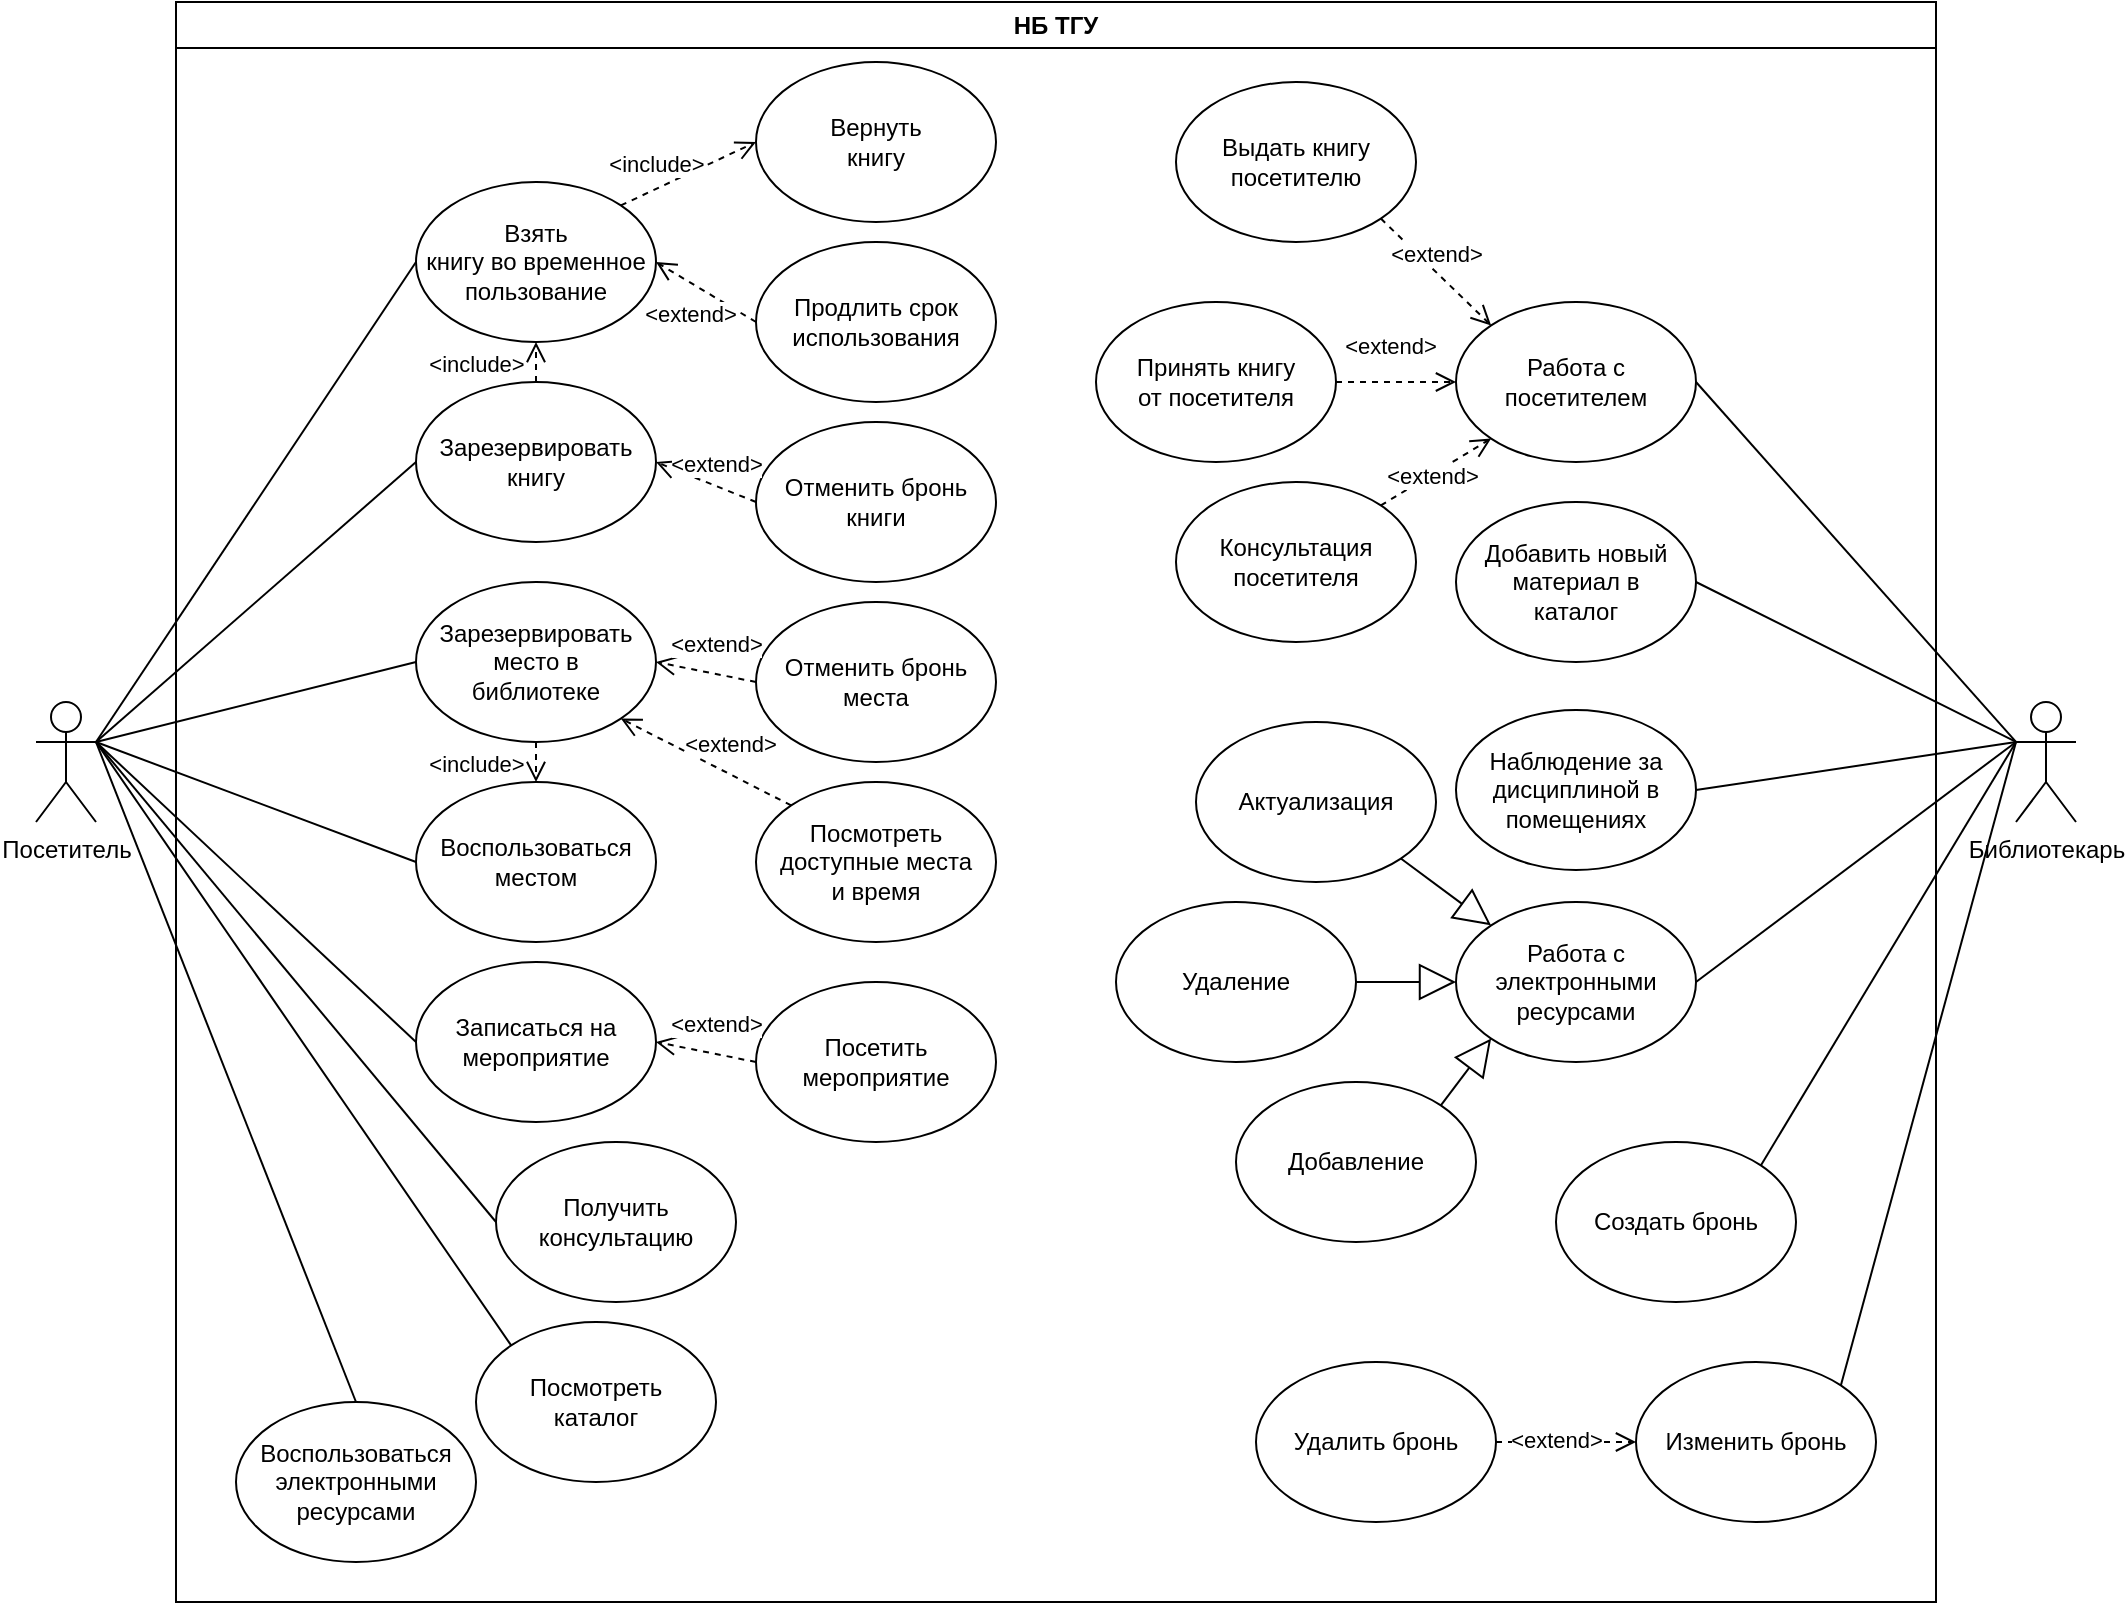 <mxfile version="24.7.17">
  <diagram name="Page-1" id="aXH7dpIs6Sqpf87ATUKA">
    <mxGraphModel dx="1257" dy="765" grid="1" gridSize="10" guides="1" tooltips="1" connect="1" arrows="1" fold="1" page="1" pageScale="1" pageWidth="1169" pageHeight="827" math="0" shadow="0">
      <root>
        <mxCell id="0" />
        <mxCell id="1" parent="0" />
        <mxCell id="HNm3cFTyr4UYgs1CFmEH-2" value="НБ ТГУ" style="swimlane;whiteSpace=wrap;html=1;" parent="1" vertex="1">
          <mxGeometry x="160" y="20" width="880" height="800" as="geometry" />
        </mxCell>
        <mxCell id="HNm3cFTyr4UYgs1CFmEH-9" value="Взять&lt;div&gt;книгу во временное пользование&lt;/div&gt;" style="ellipse;whiteSpace=wrap;html=1;" parent="HNm3cFTyr4UYgs1CFmEH-2" vertex="1">
          <mxGeometry x="120" y="90" width="120" height="80" as="geometry" />
        </mxCell>
        <mxCell id="HNm3cFTyr4UYgs1CFmEH-10" value="&lt;div&gt;Зарезервировать&lt;/div&gt;&lt;div&gt;место в&lt;/div&gt;&lt;div&gt;библиотеке&lt;/div&gt;" style="ellipse;whiteSpace=wrap;html=1;" parent="HNm3cFTyr4UYgs1CFmEH-2" vertex="1">
          <mxGeometry x="120" y="290" width="120" height="80" as="geometry" />
        </mxCell>
        <mxCell id="HNm3cFTyr4UYgs1CFmEH-11" value="Вернуть&lt;div&gt;книгу&lt;/div&gt;" style="ellipse;whiteSpace=wrap;html=1;" parent="HNm3cFTyr4UYgs1CFmEH-2" vertex="1">
          <mxGeometry x="290" y="30" width="120" height="80" as="geometry" />
        </mxCell>
        <mxCell id="HNm3cFTyr4UYgs1CFmEH-12" value="Зарезервировать&lt;div&gt;книгу&lt;/div&gt;" style="ellipse;whiteSpace=wrap;html=1;" parent="HNm3cFTyr4UYgs1CFmEH-2" vertex="1">
          <mxGeometry x="120" y="190" width="120" height="80" as="geometry" />
        </mxCell>
        <mxCell id="HNm3cFTyr4UYgs1CFmEH-13" value="Продлить&amp;nbsp;&lt;span style=&quot;background-color: initial;&quot;&gt;срок использования&lt;/span&gt;" style="ellipse;whiteSpace=wrap;html=1;" parent="HNm3cFTyr4UYgs1CFmEH-2" vertex="1">
          <mxGeometry x="290" y="120" width="120" height="80" as="geometry" />
        </mxCell>
        <mxCell id="HNm3cFTyr4UYgs1CFmEH-14" value="Получить консультацию" style="ellipse;whiteSpace=wrap;html=1;" parent="HNm3cFTyr4UYgs1CFmEH-2" vertex="1">
          <mxGeometry x="160" y="570" width="120" height="80" as="geometry" />
        </mxCell>
        <mxCell id="HNm3cFTyr4UYgs1CFmEH-21" value="Отменить бронь места" style="ellipse;whiteSpace=wrap;html=1;" parent="HNm3cFTyr4UYgs1CFmEH-2" vertex="1">
          <mxGeometry x="290" y="300" width="120" height="80" as="geometry" />
        </mxCell>
        <mxCell id="HNm3cFTyr4UYgs1CFmEH-22" value="Посмотреть доступные места&lt;div&gt;и время&lt;/div&gt;" style="ellipse;whiteSpace=wrap;html=1;" parent="HNm3cFTyr4UYgs1CFmEH-2" vertex="1">
          <mxGeometry x="290" y="390" width="120" height="80" as="geometry" />
        </mxCell>
        <mxCell id="HNm3cFTyr4UYgs1CFmEH-25" value="Посмотреть&lt;div&gt;каталог&lt;/div&gt;" style="ellipse;whiteSpace=wrap;html=1;" parent="HNm3cFTyr4UYgs1CFmEH-2" vertex="1">
          <mxGeometry x="150" y="660" width="120" height="80" as="geometry" />
        </mxCell>
        <mxCell id="HNm3cFTyr4UYgs1CFmEH-26" value="Отменить бронь книги" style="ellipse;whiteSpace=wrap;html=1;" parent="HNm3cFTyr4UYgs1CFmEH-2" vertex="1">
          <mxGeometry x="290" y="210" width="120" height="80" as="geometry" />
        </mxCell>
        <mxCell id="HNm3cFTyr4UYgs1CFmEH-37" value="&amp;lt;include&amp;gt;" style="html=1;verticalAlign=bottom;endArrow=open;dashed=1;endSize=8;curved=0;rounded=0;entryX=0;entryY=0.5;entryDx=0;entryDy=0;exitX=1;exitY=0;exitDx=0;exitDy=0;" parent="HNm3cFTyr4UYgs1CFmEH-2" source="HNm3cFTyr4UYgs1CFmEH-9" target="HNm3cFTyr4UYgs1CFmEH-11" edge="1">
          <mxGeometry x="-0.44" y="3" relative="1" as="geometry">
            <mxPoint x="350" y="320" as="sourcePoint" />
            <mxPoint x="270" y="320" as="targetPoint" />
            <mxPoint as="offset" />
          </mxGeometry>
        </mxCell>
        <mxCell id="HNm3cFTyr4UYgs1CFmEH-38" value="&amp;lt;extend&amp;gt;" style="html=1;verticalAlign=bottom;endArrow=open;dashed=1;endSize=8;curved=0;rounded=0;exitX=0;exitY=0.5;exitDx=0;exitDy=0;entryX=1;entryY=0.5;entryDx=0;entryDy=0;" parent="HNm3cFTyr4UYgs1CFmEH-2" source="HNm3cFTyr4UYgs1CFmEH-13" target="HNm3cFTyr4UYgs1CFmEH-9" edge="1">
          <mxGeometry x="-0.126" y="21" relative="1" as="geometry">
            <mxPoint x="350" y="320" as="sourcePoint" />
            <mxPoint x="270" y="320" as="targetPoint" />
            <mxPoint as="offset" />
          </mxGeometry>
        </mxCell>
        <mxCell id="HNm3cFTyr4UYgs1CFmEH-39" value="&amp;lt;extend&amp;gt;" style="html=1;verticalAlign=bottom;endArrow=open;dashed=1;endSize=8;curved=0;rounded=0;exitX=0;exitY=0.5;exitDx=0;exitDy=0;entryX=1;entryY=0.5;entryDx=0;entryDy=0;" parent="HNm3cFTyr4UYgs1CFmEH-2" source="HNm3cFTyr4UYgs1CFmEH-26" target="HNm3cFTyr4UYgs1CFmEH-12" edge="1">
          <mxGeometry x="-0.172" y="-2" relative="1" as="geometry">
            <mxPoint x="270" y="360" as="sourcePoint" />
            <mxPoint x="232" y="358" as="targetPoint" />
            <mxPoint as="offset" />
          </mxGeometry>
        </mxCell>
        <mxCell id="HNm3cFTyr4UYgs1CFmEH-40" value="&amp;lt;extend&amp;gt;" style="html=1;verticalAlign=bottom;endArrow=open;dashed=1;endSize=8;curved=0;rounded=0;exitX=0;exitY=0.5;exitDx=0;exitDy=0;entryX=1;entryY=0.5;entryDx=0;entryDy=0;" parent="HNm3cFTyr4UYgs1CFmEH-2" source="HNm3cFTyr4UYgs1CFmEH-21" target="HNm3cFTyr4UYgs1CFmEH-10" edge="1">
          <mxGeometry x="-0.154" y="-6" relative="1" as="geometry">
            <mxPoint x="270" y="450" as="sourcePoint" />
            <mxPoint x="250" y="430" as="targetPoint" />
            <mxPoint as="offset" />
          </mxGeometry>
        </mxCell>
        <mxCell id="HNm3cFTyr4UYgs1CFmEH-41" value="&amp;lt;extend&amp;gt;" style="html=1;verticalAlign=bottom;endArrow=open;dashed=1;endSize=8;curved=0;rounded=0;entryX=1;entryY=1;entryDx=0;entryDy=0;exitX=0;exitY=0;exitDx=0;exitDy=0;" parent="HNm3cFTyr4UYgs1CFmEH-2" source="HNm3cFTyr4UYgs1CFmEH-22" target="HNm3cFTyr4UYgs1CFmEH-10" edge="1">
          <mxGeometry x="-0.226" y="-6" relative="1" as="geometry">
            <mxPoint x="260" y="620" as="sourcePoint" />
            <mxPoint x="250" y="530" as="targetPoint" />
            <mxPoint as="offset" />
          </mxGeometry>
        </mxCell>
        <mxCell id="HNm3cFTyr4UYgs1CFmEH-44" value="Выдать книгу&lt;div&gt;посетителю&lt;/div&gt;" style="ellipse;whiteSpace=wrap;html=1;" parent="HNm3cFTyr4UYgs1CFmEH-2" vertex="1">
          <mxGeometry x="500" y="40" width="120" height="80" as="geometry" />
        </mxCell>
        <mxCell id="HNm3cFTyr4UYgs1CFmEH-45" value="Принять книгу&lt;div&gt;от посетителя&lt;/div&gt;" style="ellipse;whiteSpace=wrap;html=1;" parent="HNm3cFTyr4UYgs1CFmEH-2" vertex="1">
          <mxGeometry x="460" y="150" width="120" height="80" as="geometry" />
        </mxCell>
        <mxCell id="HNm3cFTyr4UYgs1CFmEH-46" value="Добавить новый&lt;div&gt;материал в&lt;/div&gt;&lt;div&gt;каталог&lt;/div&gt;" style="ellipse;whiteSpace=wrap;html=1;" parent="HNm3cFTyr4UYgs1CFmEH-2" vertex="1">
          <mxGeometry x="640" y="250" width="120" height="80" as="geometry" />
        </mxCell>
        <mxCell id="HNm3cFTyr4UYgs1CFmEH-47" value="Консультация&lt;div&gt;посетителя&lt;/div&gt;" style="ellipse;whiteSpace=wrap;html=1;" parent="HNm3cFTyr4UYgs1CFmEH-2" vertex="1">
          <mxGeometry x="500" y="240" width="120" height="80" as="geometry" />
        </mxCell>
        <mxCell id="oBG0XvC71YKFU_uCO4MK-1" value="&lt;div&gt;Воспользоваться&lt;/div&gt;&lt;div&gt;местом&lt;/div&gt;" style="ellipse;whiteSpace=wrap;html=1;" parent="HNm3cFTyr4UYgs1CFmEH-2" vertex="1">
          <mxGeometry x="120" y="390" width="120" height="80" as="geometry" />
        </mxCell>
        <mxCell id="oBG0XvC71YKFU_uCO4MK-3" value="Записаться на&lt;div&gt;мероприятие&lt;/div&gt;" style="ellipse;whiteSpace=wrap;html=1;" parent="HNm3cFTyr4UYgs1CFmEH-2" vertex="1">
          <mxGeometry x="120" y="480" width="120" height="80" as="geometry" />
        </mxCell>
        <mxCell id="oBG0XvC71YKFU_uCO4MK-5" value="Посетить&lt;div&gt;мероприятие&lt;/div&gt;" style="ellipse;whiteSpace=wrap;html=1;" parent="HNm3cFTyr4UYgs1CFmEH-2" vertex="1">
          <mxGeometry x="290" y="490" width="120" height="80" as="geometry" />
        </mxCell>
        <mxCell id="oBG0XvC71YKFU_uCO4MK-6" value="&amp;lt;extend&amp;gt;" style="html=1;verticalAlign=bottom;endArrow=open;dashed=1;endSize=8;curved=0;rounded=0;entryX=1;entryY=0.5;entryDx=0;entryDy=0;exitX=0;exitY=0.5;exitDx=0;exitDy=0;" parent="HNm3cFTyr4UYgs1CFmEH-2" source="oBG0XvC71YKFU_uCO4MK-5" target="oBG0XvC71YKFU_uCO4MK-3" edge="1">
          <mxGeometry x="-0.154" y="-6" relative="1" as="geometry">
            <mxPoint x="288" y="422" as="sourcePoint" />
            <mxPoint x="232" y="378" as="targetPoint" />
            <mxPoint as="offset" />
          </mxGeometry>
        </mxCell>
        <mxCell id="oBG0XvC71YKFU_uCO4MK-9" value="Наблюдение за&lt;div&gt;дисциплиной в&lt;/div&gt;&lt;div&gt;помещениях&lt;/div&gt;" style="ellipse;whiteSpace=wrap;html=1;" parent="HNm3cFTyr4UYgs1CFmEH-2" vertex="1">
          <mxGeometry x="640" y="354" width="120" height="80" as="geometry" />
        </mxCell>
        <mxCell id="oBG0XvC71YKFU_uCO4MK-13" value="Работа с посетителем" style="ellipse;whiteSpace=wrap;html=1;" parent="HNm3cFTyr4UYgs1CFmEH-2" vertex="1">
          <mxGeometry x="640" y="150" width="120" height="80" as="geometry" />
        </mxCell>
        <mxCell id="oBG0XvC71YKFU_uCO4MK-14" value="&amp;lt;extend&amp;gt;" style="html=1;verticalAlign=bottom;endArrow=open;dashed=1;endSize=8;curved=0;rounded=0;exitX=1;exitY=1;exitDx=0;exitDy=0;entryX=0;entryY=0;entryDx=0;entryDy=0;" parent="HNm3cFTyr4UYgs1CFmEH-2" source="HNm3cFTyr4UYgs1CFmEH-44" target="oBG0XvC71YKFU_uCO4MK-13" edge="1">
          <mxGeometry x="0.002" relative="1" as="geometry">
            <mxPoint x="600" y="250" as="sourcePoint" />
            <mxPoint x="520" y="250" as="targetPoint" />
            <mxPoint as="offset" />
          </mxGeometry>
        </mxCell>
        <mxCell id="oBG0XvC71YKFU_uCO4MK-15" value="&amp;lt;extend&amp;gt;" style="html=1;verticalAlign=bottom;endArrow=open;dashed=1;endSize=8;curved=0;rounded=0;exitX=1;exitY=0.5;exitDx=0;exitDy=0;entryX=0;entryY=0.5;entryDx=0;entryDy=0;" parent="HNm3cFTyr4UYgs1CFmEH-2" source="HNm3cFTyr4UYgs1CFmEH-45" target="oBG0XvC71YKFU_uCO4MK-13" edge="1">
          <mxGeometry x="-0.1" y="9" relative="1" as="geometry">
            <mxPoint x="630" y="110" as="sourcePoint" />
            <mxPoint x="668" y="202" as="targetPoint" />
            <mxPoint as="offset" />
          </mxGeometry>
        </mxCell>
        <mxCell id="oBG0XvC71YKFU_uCO4MK-16" value="&amp;lt;extend&amp;gt;" style="html=1;verticalAlign=bottom;endArrow=open;dashed=1;endSize=8;curved=0;rounded=0;exitX=1;exitY=0;exitDx=0;exitDy=0;entryX=0;entryY=1;entryDx=0;entryDy=0;" parent="HNm3cFTyr4UYgs1CFmEH-2" source="HNm3cFTyr4UYgs1CFmEH-47" target="oBG0XvC71YKFU_uCO4MK-13" edge="1">
          <mxGeometry x="-0.234" y="-8" relative="1" as="geometry">
            <mxPoint x="590" y="210" as="sourcePoint" />
            <mxPoint x="650" y="230" as="targetPoint" />
            <mxPoint as="offset" />
          </mxGeometry>
        </mxCell>
        <mxCell id="hvAa1C0GD8IXJ9aUV1Zo-1" value="Воспользоваться&lt;div&gt;электронными&lt;/div&gt;&lt;div&gt;ресурсами&lt;/div&gt;" style="ellipse;whiteSpace=wrap;html=1;" parent="HNm3cFTyr4UYgs1CFmEH-2" vertex="1">
          <mxGeometry x="30" y="700" width="120" height="80" as="geometry" />
        </mxCell>
        <mxCell id="hvAa1C0GD8IXJ9aUV1Zo-3" value="Работа с&lt;div&gt;электронными&lt;/div&gt;&lt;div&gt;ресурсами&lt;/div&gt;" style="ellipse;whiteSpace=wrap;html=1;" parent="HNm3cFTyr4UYgs1CFmEH-2" vertex="1">
          <mxGeometry x="640" y="450" width="120" height="80" as="geometry" />
        </mxCell>
        <mxCell id="hvAa1C0GD8IXJ9aUV1Zo-5" value="Актуализация" style="ellipse;whiteSpace=wrap;html=1;" parent="HNm3cFTyr4UYgs1CFmEH-2" vertex="1">
          <mxGeometry x="510" y="360" width="120" height="80" as="geometry" />
        </mxCell>
        <mxCell id="hvAa1C0GD8IXJ9aUV1Zo-7" value="Добавление" style="ellipse;whiteSpace=wrap;html=1;" parent="HNm3cFTyr4UYgs1CFmEH-2" vertex="1">
          <mxGeometry x="530" y="540" width="120" height="80" as="geometry" />
        </mxCell>
        <mxCell id="hvAa1C0GD8IXJ9aUV1Zo-6" value="Удаление" style="ellipse;whiteSpace=wrap;html=1;" parent="HNm3cFTyr4UYgs1CFmEH-2" vertex="1">
          <mxGeometry x="470" y="450" width="120" height="80" as="geometry" />
        </mxCell>
        <mxCell id="hvAa1C0GD8IXJ9aUV1Zo-12" value="" style="endArrow=block;endSize=16;endFill=0;html=1;rounded=0;exitX=1;exitY=0;exitDx=0;exitDy=0;entryX=0;entryY=1;entryDx=0;entryDy=0;" parent="HNm3cFTyr4UYgs1CFmEH-2" source="hvAa1C0GD8IXJ9aUV1Zo-7" target="hvAa1C0GD8IXJ9aUV1Zo-3" edge="1">
          <mxGeometry x="-0.527" y="23" width="160" relative="1" as="geometry">
            <mxPoint x="600" y="500" as="sourcePoint" />
            <mxPoint x="650" y="500" as="targetPoint" />
            <mxPoint as="offset" />
          </mxGeometry>
        </mxCell>
        <mxCell id="hvAa1C0GD8IXJ9aUV1Zo-13" value="" style="endArrow=block;endSize=16;endFill=0;html=1;rounded=0;exitX=1;exitY=1;exitDx=0;exitDy=0;entryX=0;entryY=0;entryDx=0;entryDy=0;" parent="HNm3cFTyr4UYgs1CFmEH-2" source="hvAa1C0GD8IXJ9aUV1Zo-5" target="hvAa1C0GD8IXJ9aUV1Zo-3" edge="1">
          <mxGeometry x="-0.249" y="1" width="160" relative="1" as="geometry">
            <mxPoint x="630" y="540" as="sourcePoint" />
            <mxPoint x="668" y="528" as="targetPoint" />
            <mxPoint as="offset" />
          </mxGeometry>
        </mxCell>
        <mxCell id="hvAa1C0GD8IXJ9aUV1Zo-15" value="Создать бронь" style="ellipse;whiteSpace=wrap;html=1;" parent="HNm3cFTyr4UYgs1CFmEH-2" vertex="1">
          <mxGeometry x="690" y="570" width="120" height="80" as="geometry" />
        </mxCell>
        <mxCell id="hvAa1C0GD8IXJ9aUV1Zo-16" value="Изменить бронь" style="ellipse;whiteSpace=wrap;html=1;" parent="HNm3cFTyr4UYgs1CFmEH-2" vertex="1">
          <mxGeometry x="730" y="680" width="120" height="80" as="geometry" />
        </mxCell>
        <mxCell id="hvAa1C0GD8IXJ9aUV1Zo-17" value="Удалить бронь" style="ellipse;whiteSpace=wrap;html=1;" parent="HNm3cFTyr4UYgs1CFmEH-2" vertex="1">
          <mxGeometry x="540" y="680" width="120" height="80" as="geometry" />
        </mxCell>
        <mxCell id="hvAa1C0GD8IXJ9aUV1Zo-18" value="&amp;lt;extend&amp;gt;" style="html=1;verticalAlign=bottom;endArrow=open;dashed=1;endSize=8;curved=0;rounded=0;entryX=0;entryY=0.5;entryDx=0;entryDy=0;exitX=1;exitY=0.5;exitDx=0;exitDy=0;" parent="HNm3cFTyr4UYgs1CFmEH-2" source="hvAa1C0GD8IXJ9aUV1Zo-17" target="hvAa1C0GD8IXJ9aUV1Zo-16" edge="1">
          <mxGeometry x="-0.142" y="-8" relative="1" as="geometry">
            <mxPoint x="-30" y="820" as="sourcePoint" />
            <mxPoint x="-88" y="698" as="targetPoint" />
            <mxPoint as="offset" />
          </mxGeometry>
        </mxCell>
        <mxCell id="hvAa1C0GD8IXJ9aUV1Zo-21" value="&amp;lt;include&amp;gt;" style="html=1;verticalAlign=bottom;endArrow=open;dashed=1;endSize=8;curved=0;rounded=0;entryX=0.5;entryY=1;entryDx=0;entryDy=0;exitX=0.5;exitY=0;exitDx=0;exitDy=0;" parent="HNm3cFTyr4UYgs1CFmEH-2" source="HNm3cFTyr4UYgs1CFmEH-12" target="HNm3cFTyr4UYgs1CFmEH-9" edge="1">
          <mxGeometry x="-1" y="30" relative="1" as="geometry">
            <mxPoint x="232" y="112" as="sourcePoint" />
            <mxPoint x="300" y="80" as="targetPoint" />
            <mxPoint as="offset" />
          </mxGeometry>
        </mxCell>
        <mxCell id="hvAa1C0GD8IXJ9aUV1Zo-22" value="&amp;lt;include&amp;gt;" style="html=1;verticalAlign=bottom;endArrow=open;dashed=1;endSize=8;curved=0;rounded=0;entryX=0.5;entryY=0;entryDx=0;entryDy=0;exitX=0.5;exitY=1;exitDx=0;exitDy=0;" parent="HNm3cFTyr4UYgs1CFmEH-2" source="HNm3cFTyr4UYgs1CFmEH-10" target="oBG0XvC71YKFU_uCO4MK-1" edge="1">
          <mxGeometry x="1" y="-30" relative="1" as="geometry">
            <mxPoint x="190" y="200" as="sourcePoint" />
            <mxPoint x="190" y="180" as="targetPoint" />
            <mxPoint as="offset" />
          </mxGeometry>
        </mxCell>
        <mxCell id="HNm3cFTyr4UYgs1CFmEH-1" value="Посетитель" style="shape=umlActor;verticalLabelPosition=bottom;verticalAlign=top;html=1;outlineConnect=0;" parent="1" vertex="1">
          <mxGeometry x="90" y="370" width="30" height="60" as="geometry" />
        </mxCell>
        <mxCell id="HNm3cFTyr4UYgs1CFmEH-4" value="Библиотекарь&lt;div&gt;&lt;br&gt;&lt;/div&gt;" style="shape=umlActor;verticalLabelPosition=bottom;verticalAlign=top;html=1;outlineConnect=0;" parent="1" vertex="1">
          <mxGeometry x="1080" y="370" width="30" height="60" as="geometry" />
        </mxCell>
        <mxCell id="HNm3cFTyr4UYgs1CFmEH-29" value="" style="endArrow=none;html=1;rounded=0;exitX=1;exitY=0.333;exitDx=0;exitDy=0;exitPerimeter=0;entryX=0;entryY=0.5;entryDx=0;entryDy=0;" parent="1" source="HNm3cFTyr4UYgs1CFmEH-1" target="HNm3cFTyr4UYgs1CFmEH-9" edge="1">
          <mxGeometry width="50" height="50" relative="1" as="geometry">
            <mxPoint x="123" y="386" as="sourcePoint" />
            <mxPoint x="290" y="160" as="targetPoint" />
          </mxGeometry>
        </mxCell>
        <mxCell id="HNm3cFTyr4UYgs1CFmEH-30" value="" style="endArrow=none;html=1;rounded=0;exitX=1;exitY=0.333;exitDx=0;exitDy=0;exitPerimeter=0;entryX=0;entryY=0.5;entryDx=0;entryDy=0;" parent="1" source="HNm3cFTyr4UYgs1CFmEH-1" target="HNm3cFTyr4UYgs1CFmEH-12" edge="1">
          <mxGeometry width="50" height="50" relative="1" as="geometry">
            <mxPoint x="123" y="386" as="sourcePoint" />
            <mxPoint x="290" y="350" as="targetPoint" />
          </mxGeometry>
        </mxCell>
        <mxCell id="HNm3cFTyr4UYgs1CFmEH-31" value="" style="endArrow=none;html=1;rounded=0;entryX=0;entryY=0.5;entryDx=0;entryDy=0;" parent="1" target="HNm3cFTyr4UYgs1CFmEH-10" edge="1">
          <mxGeometry width="50" height="50" relative="1" as="geometry">
            <mxPoint x="120" y="390" as="sourcePoint" />
            <mxPoint x="290" y="450" as="targetPoint" />
          </mxGeometry>
        </mxCell>
        <mxCell id="HNm3cFTyr4UYgs1CFmEH-32" value="" style="endArrow=none;html=1;rounded=0;entryX=0;entryY=0.5;entryDx=0;entryDy=0;exitX=1;exitY=0.333;exitDx=0;exitDy=0;exitPerimeter=0;" parent="1" source="HNm3cFTyr4UYgs1CFmEH-1" target="HNm3cFTyr4UYgs1CFmEH-14" edge="1">
          <mxGeometry width="50" height="50" relative="1" as="geometry">
            <mxPoint x="130" y="400" as="sourcePoint" />
            <mxPoint x="290" y="550" as="targetPoint" />
          </mxGeometry>
        </mxCell>
        <mxCell id="HNm3cFTyr4UYgs1CFmEH-33" value="" style="endArrow=none;html=1;rounded=0;entryX=0;entryY=0;entryDx=0;entryDy=0;exitX=1;exitY=0.333;exitDx=0;exitDy=0;exitPerimeter=0;" parent="1" source="HNm3cFTyr4UYgs1CFmEH-1" target="HNm3cFTyr4UYgs1CFmEH-25" edge="1">
          <mxGeometry width="50" height="50" relative="1" as="geometry">
            <mxPoint x="130" y="400" as="sourcePoint" />
            <mxPoint x="290" y="660" as="targetPoint" />
          </mxGeometry>
        </mxCell>
        <mxCell id="HNm3cFTyr4UYgs1CFmEH-51" value="" style="endArrow=none;html=1;rounded=0;entryX=0;entryY=0.333;entryDx=0;entryDy=0;entryPerimeter=0;exitX=1;exitY=0.5;exitDx=0;exitDy=0;" parent="1" source="oBG0XvC71YKFU_uCO4MK-13" target="HNm3cFTyr4UYgs1CFmEH-4" edge="1">
          <mxGeometry width="50" height="50" relative="1" as="geometry">
            <mxPoint x="892" y="158" as="sourcePoint" />
            <mxPoint x="1090" y="260" as="targetPoint" />
          </mxGeometry>
        </mxCell>
        <mxCell id="HNm3cFTyr4UYgs1CFmEH-54" value="" style="endArrow=none;html=1;rounded=0;exitX=1;exitY=0.5;exitDx=0;exitDy=0;entryX=0;entryY=0.333;entryDx=0;entryDy=0;entryPerimeter=0;" parent="1" source="HNm3cFTyr4UYgs1CFmEH-46" target="HNm3cFTyr4UYgs1CFmEH-4" edge="1">
          <mxGeometry width="50" height="50" relative="1" as="geometry">
            <mxPoint x="892" y="322" as="sourcePoint" />
            <mxPoint x="1090" y="260" as="targetPoint" />
          </mxGeometry>
        </mxCell>
        <mxCell id="oBG0XvC71YKFU_uCO4MK-2" value="" style="endArrow=none;html=1;rounded=0;entryX=0;entryY=0.5;entryDx=0;entryDy=0;" parent="1" target="oBG0XvC71YKFU_uCO4MK-1" edge="1">
          <mxGeometry width="50" height="50" relative="1" as="geometry">
            <mxPoint x="120" y="390" as="sourcePoint" />
            <mxPoint x="290" y="370" as="targetPoint" />
          </mxGeometry>
        </mxCell>
        <mxCell id="oBG0XvC71YKFU_uCO4MK-4" value="" style="endArrow=none;html=1;rounded=0;entryX=0;entryY=0.5;entryDx=0;entryDy=0;" parent="1" target="oBG0XvC71YKFU_uCO4MK-3" edge="1">
          <mxGeometry width="50" height="50" relative="1" as="geometry">
            <mxPoint x="120" y="390" as="sourcePoint" />
            <mxPoint x="290" y="470" as="targetPoint" />
          </mxGeometry>
        </mxCell>
        <mxCell id="oBG0XvC71YKFU_uCO4MK-11" value="" style="endArrow=none;html=1;rounded=0;exitX=1;exitY=0.5;exitDx=0;exitDy=0;entryX=0;entryY=0.333;entryDx=0;entryDy=0;entryPerimeter=0;" parent="1" source="oBG0XvC71YKFU_uCO4MK-9" target="HNm3cFTyr4UYgs1CFmEH-4" edge="1">
          <mxGeometry width="50" height="50" relative="1" as="geometry">
            <mxPoint x="930" y="490" as="sourcePoint" />
            <mxPoint x="1010" y="350" as="targetPoint" />
          </mxGeometry>
        </mxCell>
        <mxCell id="oBG0XvC71YKFU_uCO4MK-12" value="" style="endArrow=none;html=1;rounded=0;exitX=1;exitY=0;exitDx=0;exitDy=0;entryX=0;entryY=0.333;entryDx=0;entryDy=0;entryPerimeter=0;" parent="1" source="hvAa1C0GD8IXJ9aUV1Zo-16" target="HNm3cFTyr4UYgs1CFmEH-4" edge="1">
          <mxGeometry width="50" height="50" relative="1" as="geometry">
            <mxPoint x="1010.0" y="700" as="sourcePoint" />
            <mxPoint x="1080" y="390" as="targetPoint" />
          </mxGeometry>
        </mxCell>
        <mxCell id="hvAa1C0GD8IXJ9aUV1Zo-2" value="" style="endArrow=none;html=1;rounded=0;entryX=0.5;entryY=0;entryDx=0;entryDy=0;exitX=1;exitY=0.333;exitDx=0;exitDy=0;exitPerimeter=0;" parent="1" source="HNm3cFTyr4UYgs1CFmEH-1" target="hvAa1C0GD8IXJ9aUV1Zo-1" edge="1">
          <mxGeometry width="50" height="50" relative="1" as="geometry">
            <mxPoint x="130" y="400" as="sourcePoint" />
            <mxPoint x="308" y="702" as="targetPoint" />
          </mxGeometry>
        </mxCell>
        <mxCell id="hvAa1C0GD8IXJ9aUV1Zo-4" value="" style="endArrow=none;html=1;rounded=0;exitX=1;exitY=0.5;exitDx=0;exitDy=0;entryX=0;entryY=0.333;entryDx=0;entryDy=0;entryPerimeter=0;" parent="1" source="hvAa1C0GD8IXJ9aUV1Zo-3" target="HNm3cFTyr4UYgs1CFmEH-4" edge="1">
          <mxGeometry width="50" height="50" relative="1" as="geometry">
            <mxPoint x="1010" y="700" as="sourcePoint" />
            <mxPoint x="1090" y="490" as="targetPoint" />
          </mxGeometry>
        </mxCell>
        <mxCell id="hvAa1C0GD8IXJ9aUV1Zo-11" value="" style="endArrow=block;endSize=16;endFill=0;html=1;rounded=0;" parent="1" edge="1">
          <mxGeometry x="-0.2" y="10" width="160" relative="1" as="geometry">
            <mxPoint x="750" y="510" as="sourcePoint" />
            <mxPoint x="800" y="510" as="targetPoint" />
            <mxPoint as="offset" />
          </mxGeometry>
        </mxCell>
        <mxCell id="hvAa1C0GD8IXJ9aUV1Zo-19" value="" style="endArrow=none;html=1;rounded=0;exitX=1;exitY=0;exitDx=0;exitDy=0;" parent="1" source="hvAa1C0GD8IXJ9aUV1Zo-15" edge="1">
          <mxGeometry width="50" height="50" relative="1" as="geometry">
            <mxPoint x="1002" y="722" as="sourcePoint" />
            <mxPoint x="1080" y="390" as="targetPoint" />
          </mxGeometry>
        </mxCell>
      </root>
    </mxGraphModel>
  </diagram>
</mxfile>
